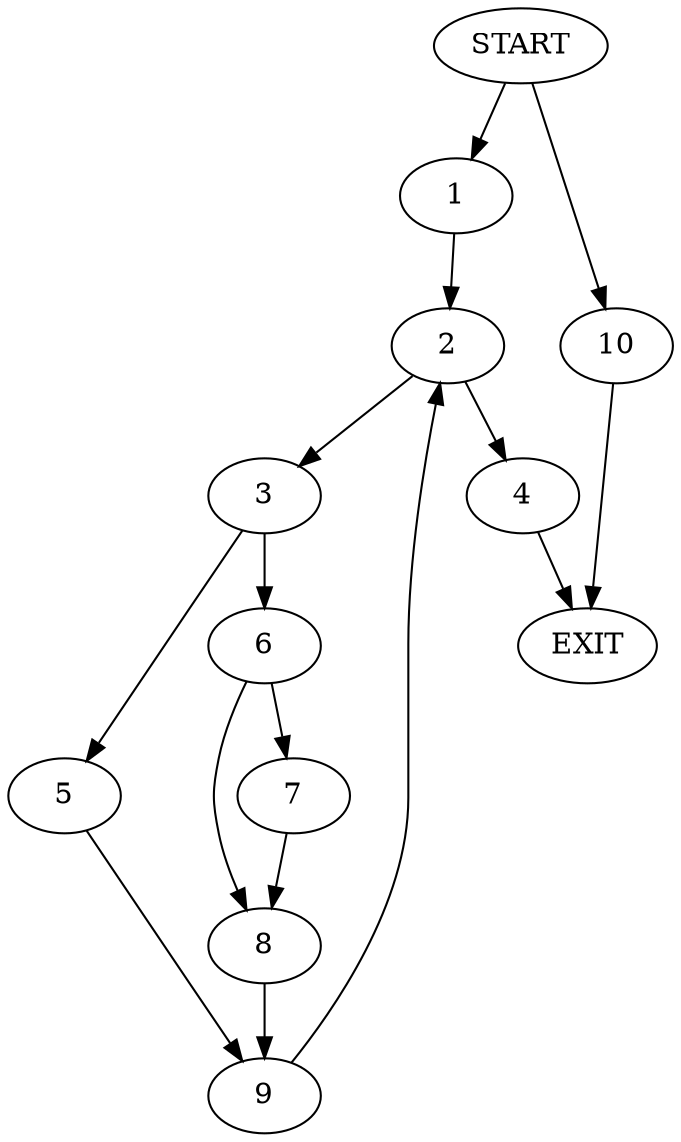 digraph {
0 [label="START"]
11 [label="EXIT"]
0 -> 1
1 -> 2
2 -> 3
2 -> 4
4 -> 11
3 -> 5
3 -> 6
6 -> 7
6 -> 8
5 -> 9
7 -> 8
8 -> 9
9 -> 2
0 -> 10
10 -> 11
}
